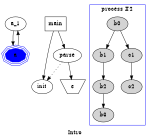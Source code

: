 digraph G{
	label = "Intro"
	size = "1,1"
	a_1 [texlbl="$\frac{\gamma}{2x^2+y^3}$"];
	main [shape=box]; /* this is a comment */
	main -> parse
	main -> init
	parse -> init [style=dotted];
	e [shape=polygon,sides=4,distortion=.7];
	parse -> e
	a [shape=polygon,sides=9,peripheries=3,color=blue,style=filled];
	a -> a_1 -> a
	subgraph cluster1 {
		node [style=filled];
		b0 -> b1 -> b2 -> b3;
		label = "process #2";
		color=blue
		b0 -> c1
		subgraph foo{
			c1 -> c2
	}
	}
}

